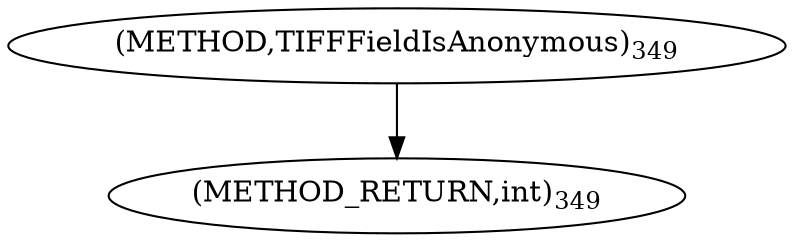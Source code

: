 digraph "TIFFFieldIsAnonymous" {  
"8467" [label = <(METHOD,TIFFFieldIsAnonymous)<SUB>349</SUB>> ]
"8469" [label = <(METHOD_RETURN,int)<SUB>349</SUB>> ]
  "8467" -> "8469" 
}
